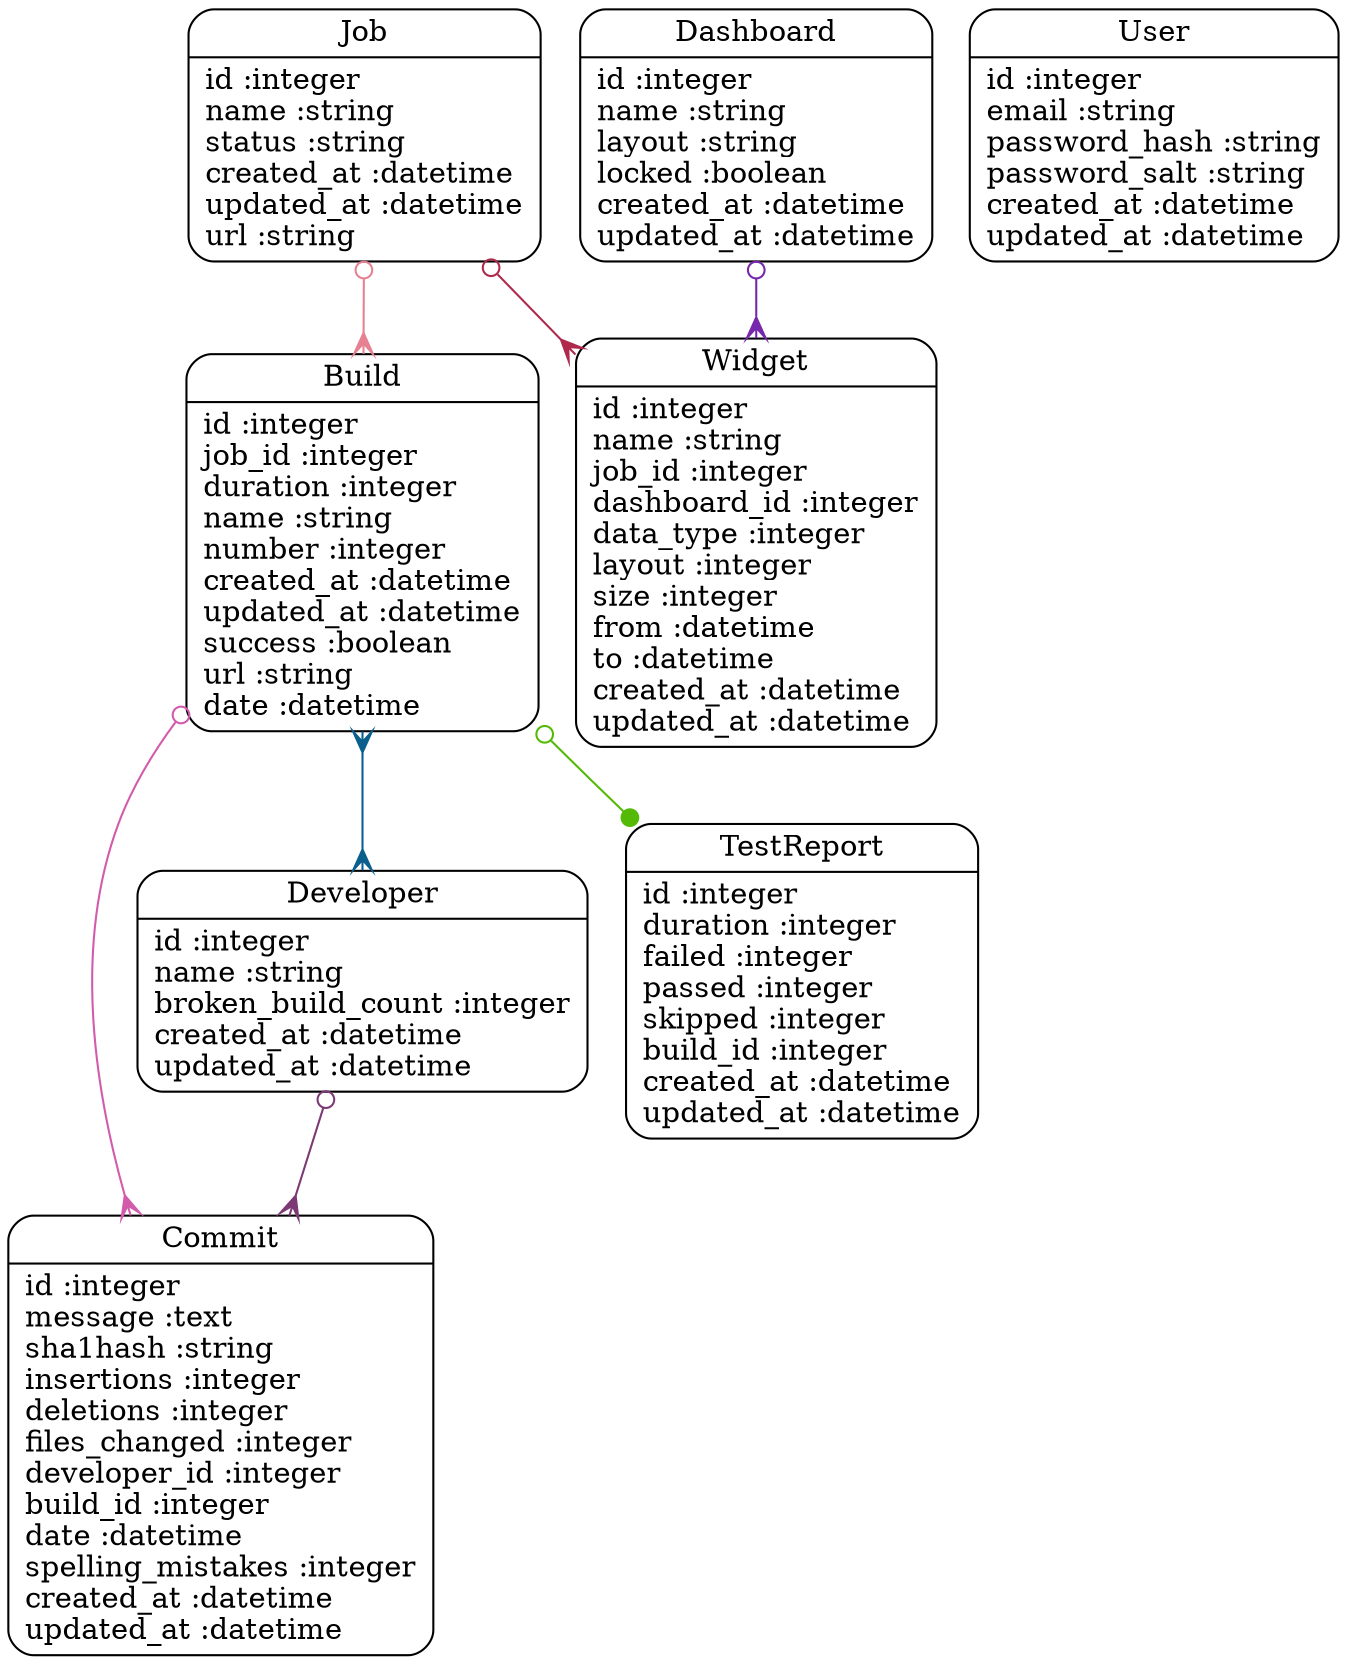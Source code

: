 digraph models_diagram {
	graph[overlap=false, splines=true]
	"Build" [shape=Mrecord, label="{Build|id :integer\ljob_id :integer\lduration :integer\lname :string\lnumber :integer\lcreated_at :datetime\lupdated_at :datetime\lsuccess :boolean\lurl :string\ldate :datetime\l}"]
	"Commit" [shape=Mrecord, label="{Commit|id :integer\lmessage :text\lsha1hash :string\linsertions :integer\ldeletions :integer\lfiles_changed :integer\ldeveloper_id :integer\lbuild_id :integer\ldate :datetime\lspelling_mistakes :integer\lcreated_at :datetime\lupdated_at :datetime\l}"]
	"Dashboard" [shape=Mrecord, label="{Dashboard|id :integer\lname :string\llayout :string\llocked :boolean\lcreated_at :datetime\lupdated_at :datetime\l}"]
	"Developer" [shape=Mrecord, label="{Developer|id :integer\lname :string\lbroken_build_count :integer\lcreated_at :datetime\lupdated_at :datetime\l}"]
	"Job" [shape=Mrecord, label="{Job|id :integer\lname :string\lstatus :string\lcreated_at :datetime\lupdated_at :datetime\lurl :string\l}"]
	"TestReport" [shape=Mrecord, label="{TestReport|id :integer\lduration :integer\lfailed :integer\lpassed :integer\lskipped :integer\lbuild_id :integer\lcreated_at :datetime\lupdated_at :datetime\l}"]
	"User" [shape=Mrecord, label="{User|id :integer\lemail :string\lpassword_hash :string\lpassword_salt :string\lcreated_at :datetime\lupdated_at :datetime\l}"]
	"Widget" [shape=Mrecord, label="{Widget|id :integer\lname :string\ljob_id :integer\ldashboard_id :integer\ldata_type :integer\llayout :integer\lsize :integer\lfrom :datetime\lto :datetime\lcreated_at :datetime\lupdated_at :datetime\l}"]
	"Build" -> "Developer" [arrowtail=crow, arrowhead=crow, dir=both color="#0B5F8C"]
	"Build" -> "Commit" [arrowtail=odot, arrowhead=crow, dir=both color="#D25BAB"]
	"Build" -> "TestReport" [arrowtail=odot, arrowhead=dot, dir=both color="#54BA06"]
	"Dashboard" -> "Widget" [arrowtail=odot, arrowhead=crow, dir=both color="#7627AB"]
	"Developer" -> "Commit" [arrowtail=odot, arrowhead=crow, dir=both color="#7D3974"]
	"Job" -> "Build" [arrowtail=odot, arrowhead=crow, dir=both color="#E58191"]
	"Job" -> "Widget" [arrowtail=odot, arrowhead=crow, dir=both color="#AE294B"]
}
